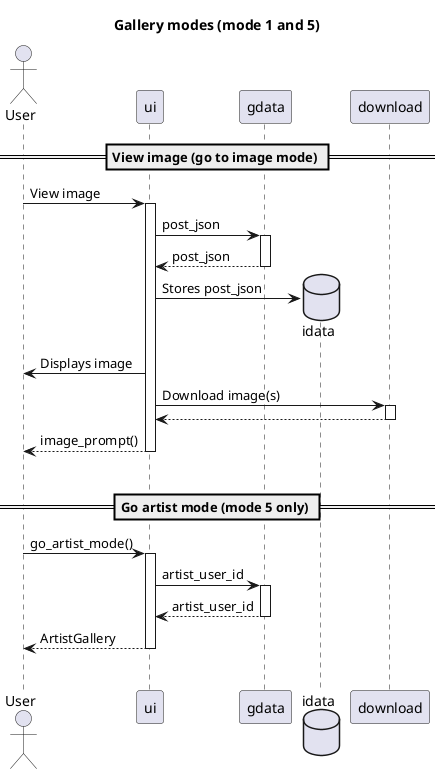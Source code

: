 @startuml
title Gallery modes (mode 1 and 5)

actor User

== View image (go to image mode) ==
User -> ui ++: View image
ui -> gdata ++: post_json
return post_json
database idata
create idata
ui -> idata: Stores post_json
ui -> User: Displays image
ui -> download ++: Download image(s)
return
return image_prompt()
|||


== Go artist mode (mode 5 only) ==
User -> ui ++: go_artist_mode()
ui -> gdata ++: artist_user_id
return artist_user_id
return ArtistGallery
|||

@enduml


